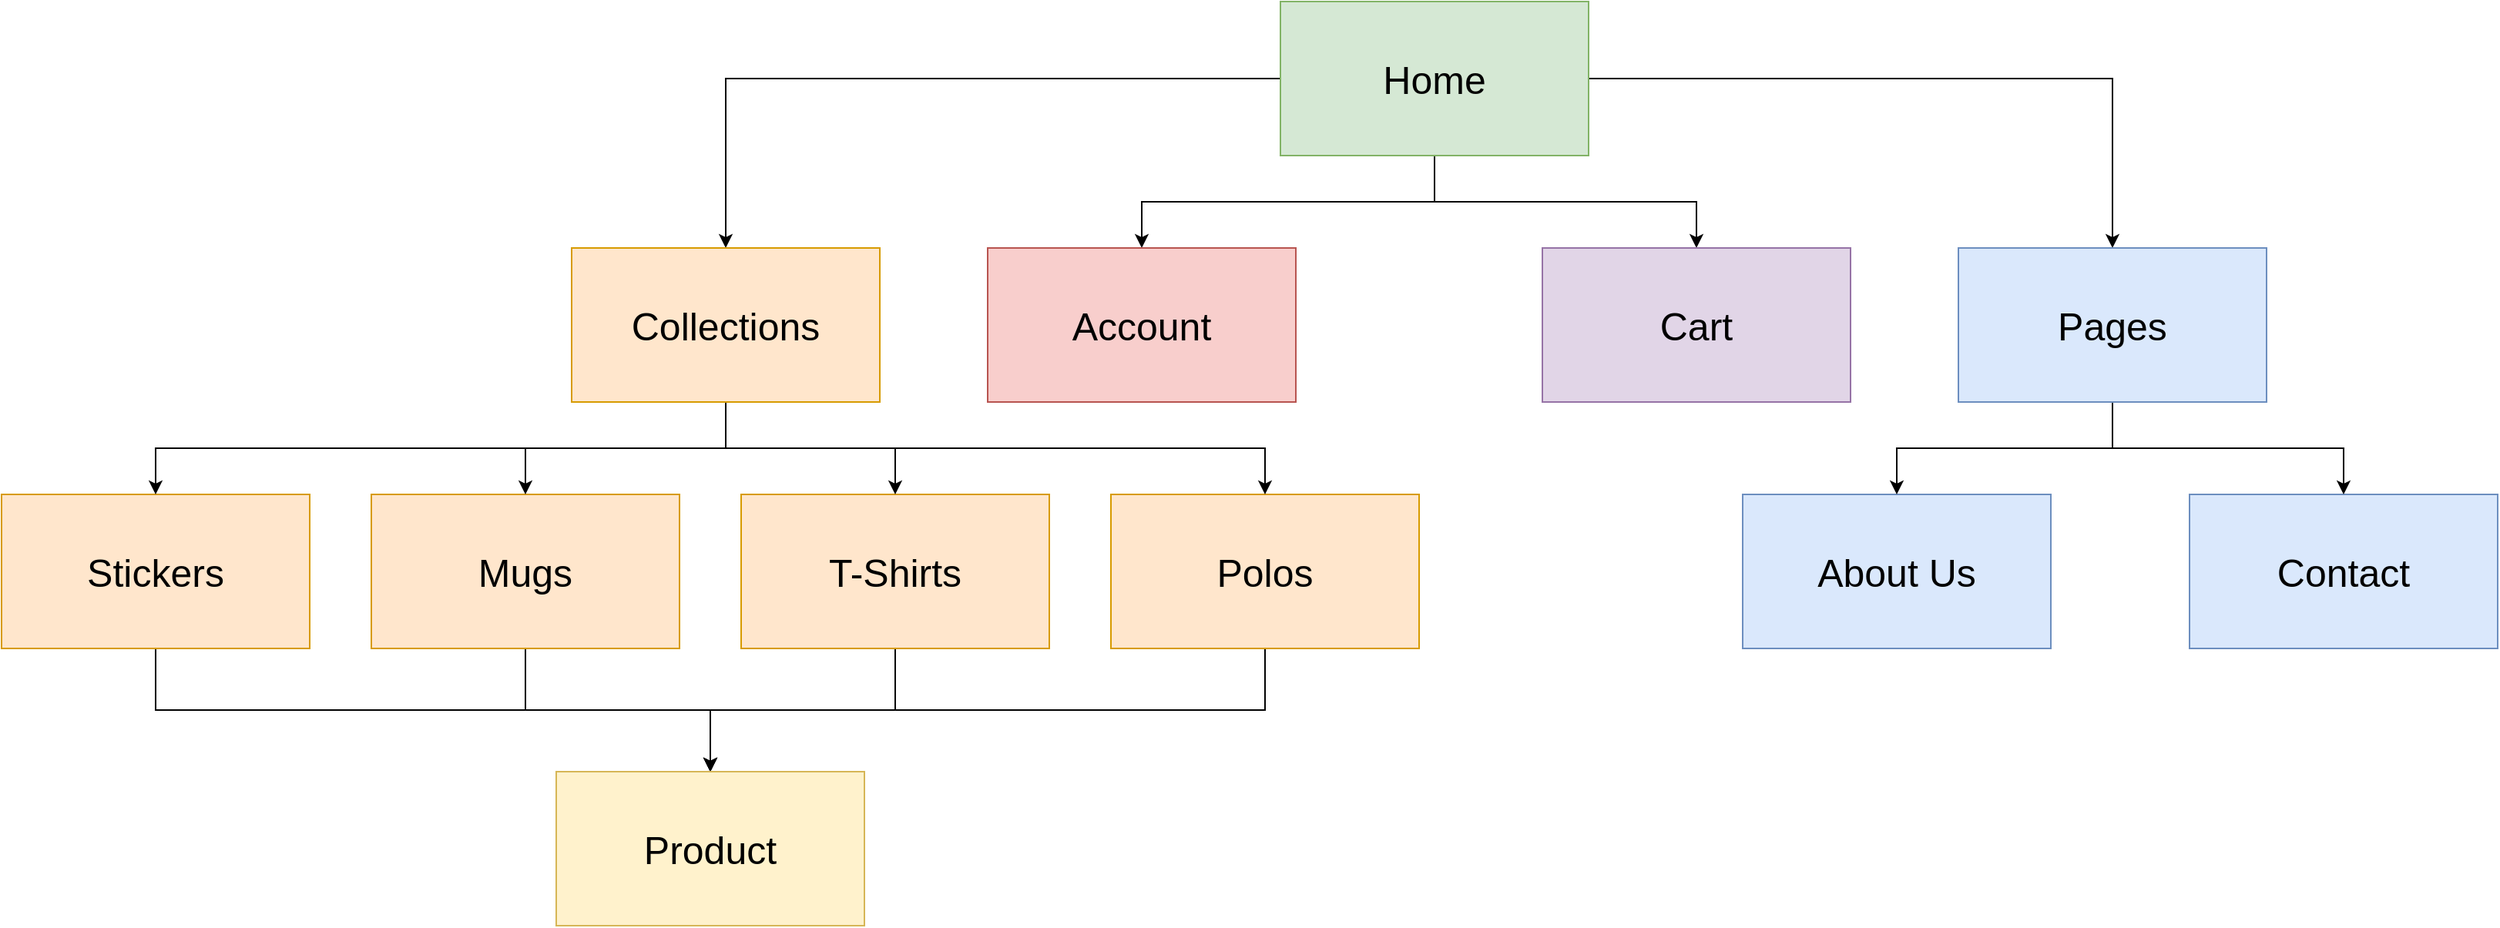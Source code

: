 <mxfile version="14.0.1" type="github">
  <diagram id="YEzdkDnCY_FN3bYjBAIR" name="Page-1">
    <mxGraphModel dx="2370" dy="1343" grid="1" gridSize="10" guides="1" tooltips="1" connect="1" arrows="1" fold="1" page="1" pageScale="1" pageWidth="2000" pageHeight="2000" math="0" shadow="0">
      <root>
        <mxCell id="0" />
        <mxCell id="1" parent="0" />
        <mxCell id="p-kAUlVP-kAh9OI2k1G--38" style="edgeStyle=orthogonalEdgeStyle;rounded=0;orthogonalLoop=1;jettySize=auto;html=1;" edge="1" parent="1" source="p-kAUlVP-kAh9OI2k1G--1" target="p-kAUlVP-kAh9OI2k1G--31">
          <mxGeometry relative="1" as="geometry" />
        </mxCell>
        <mxCell id="p-kAUlVP-kAh9OI2k1G--39" style="edgeStyle=orthogonalEdgeStyle;rounded=0;orthogonalLoop=1;jettySize=auto;html=1;" edge="1" parent="1" source="p-kAUlVP-kAh9OI2k1G--1" target="p-kAUlVP-kAh9OI2k1G--34">
          <mxGeometry relative="1" as="geometry" />
        </mxCell>
        <mxCell id="p-kAUlVP-kAh9OI2k1G--40" style="edgeStyle=orthogonalEdgeStyle;rounded=0;orthogonalLoop=1;jettySize=auto;html=1;entryX=0.5;entryY=0;entryDx=0;entryDy=0;" edge="1" parent="1" source="p-kAUlVP-kAh9OI2k1G--1" target="p-kAUlVP-kAh9OI2k1G--32">
          <mxGeometry relative="1" as="geometry" />
        </mxCell>
        <mxCell id="p-kAUlVP-kAh9OI2k1G--41" style="edgeStyle=orthogonalEdgeStyle;rounded=0;orthogonalLoop=1;jettySize=auto;html=1;entryX=0.5;entryY=0;entryDx=0;entryDy=0;" edge="1" parent="1" source="p-kAUlVP-kAh9OI2k1G--1" target="p-kAUlVP-kAh9OI2k1G--33">
          <mxGeometry relative="1" as="geometry" />
        </mxCell>
        <mxCell id="p-kAUlVP-kAh9OI2k1G--1" value="&lt;font style=&quot;font-size: 25px&quot;&gt;Home&lt;/font&gt;" style="rounded=0;whiteSpace=wrap;html=1;fillColor=#d5e8d4;strokeColor=#82b366;" vertex="1" parent="1">
          <mxGeometry x="870" y="40" width="200" height="100" as="geometry" />
        </mxCell>
        <mxCell id="p-kAUlVP-kAh9OI2k1G--60" style="edgeStyle=orthogonalEdgeStyle;rounded=0;orthogonalLoop=1;jettySize=auto;html=1;" edge="1" parent="1" source="p-kAUlVP-kAh9OI2k1G--2" target="p-kAUlVP-kAh9OI2k1G--10">
          <mxGeometry relative="1" as="geometry" />
        </mxCell>
        <mxCell id="p-kAUlVP-kAh9OI2k1G--2" value="&lt;font style=&quot;font-size: 25px&quot;&gt;T-Shirts&lt;/font&gt;" style="rounded=0;whiteSpace=wrap;html=1;fillColor=#ffe6cc;strokeColor=#d79b00;" vertex="1" parent="1">
          <mxGeometry x="520" y="360" width="200" height="100" as="geometry" />
        </mxCell>
        <mxCell id="p-kAUlVP-kAh9OI2k1G--61" style="edgeStyle=orthogonalEdgeStyle;rounded=0;orthogonalLoop=1;jettySize=auto;html=1;entryX=0.5;entryY=0;entryDx=0;entryDy=0;" edge="1" parent="1" source="p-kAUlVP-kAh9OI2k1G--3" target="p-kAUlVP-kAh9OI2k1G--10">
          <mxGeometry relative="1" as="geometry">
            <Array as="points">
              <mxPoint x="860" y="500" />
              <mxPoint x="500" y="500" />
            </Array>
          </mxGeometry>
        </mxCell>
        <mxCell id="p-kAUlVP-kAh9OI2k1G--3" value="&lt;font style=&quot;font-size: 25px&quot;&gt;Polos&lt;/font&gt;" style="rounded=0;whiteSpace=wrap;html=1;fillColor=#ffe6cc;strokeColor=#d79b00;" vertex="1" parent="1">
          <mxGeometry x="760" y="360" width="200" height="100" as="geometry" />
        </mxCell>
        <mxCell id="p-kAUlVP-kAh9OI2k1G--59" style="edgeStyle=orthogonalEdgeStyle;rounded=0;orthogonalLoop=1;jettySize=auto;html=1;entryX=0.5;entryY=0;entryDx=0;entryDy=0;" edge="1" parent="1" source="p-kAUlVP-kAh9OI2k1G--4" target="p-kAUlVP-kAh9OI2k1G--10">
          <mxGeometry relative="1" as="geometry" />
        </mxCell>
        <mxCell id="p-kAUlVP-kAh9OI2k1G--4" value="&lt;font style=&quot;font-size: 25px&quot;&gt;Mugs&lt;/font&gt;" style="rounded=0;whiteSpace=wrap;html=1;fillColor=#ffe6cc;strokeColor=#d79b00;" vertex="1" parent="1">
          <mxGeometry x="280" y="360" width="200" height="100" as="geometry" />
        </mxCell>
        <mxCell id="p-kAUlVP-kAh9OI2k1G--58" style="edgeStyle=orthogonalEdgeStyle;rounded=0;orthogonalLoop=1;jettySize=auto;html=1;" edge="1" parent="1" source="p-kAUlVP-kAh9OI2k1G--5" target="p-kAUlVP-kAh9OI2k1G--10">
          <mxGeometry relative="1" as="geometry">
            <Array as="points">
              <mxPoint x="140" y="500" />
              <mxPoint x="500" y="500" />
            </Array>
          </mxGeometry>
        </mxCell>
        <mxCell id="p-kAUlVP-kAh9OI2k1G--5" value="&lt;font style=&quot;font-size: 25px&quot;&gt;Stickers&lt;/font&gt;" style="rounded=0;whiteSpace=wrap;html=1;fillColor=#ffe6cc;strokeColor=#d79b00;" vertex="1" parent="1">
          <mxGeometry x="40" y="360" width="200" height="100" as="geometry" />
        </mxCell>
        <mxCell id="p-kAUlVP-kAh9OI2k1G--7" value="&lt;font style=&quot;font-size: 25px&quot;&gt;Contact&lt;/font&gt;" style="rounded=0;whiteSpace=wrap;html=1;fillColor=#dae8fc;strokeColor=#6c8ebf;" vertex="1" parent="1">
          <mxGeometry x="1460" y="360" width="200" height="100" as="geometry" />
        </mxCell>
        <mxCell id="p-kAUlVP-kAh9OI2k1G--8" value="&lt;font style=&quot;font-size: 25px&quot;&gt;About Us&lt;/font&gt;" style="rounded=0;whiteSpace=wrap;html=1;fillColor=#dae8fc;strokeColor=#6c8ebf;" vertex="1" parent="1">
          <mxGeometry x="1170" y="360" width="200" height="100" as="geometry" />
        </mxCell>
        <mxCell id="p-kAUlVP-kAh9OI2k1G--10" value="&lt;font style=&quot;font-size: 25px&quot;&gt;Product&lt;br&gt;&lt;/font&gt;" style="rounded=0;whiteSpace=wrap;html=1;fillColor=#fff2cc;strokeColor=#d6b656;" vertex="1" parent="1">
          <mxGeometry x="400" y="540" width="200" height="100" as="geometry" />
        </mxCell>
        <mxCell id="p-kAUlVP-kAh9OI2k1G--54" style="edgeStyle=orthogonalEdgeStyle;rounded=0;orthogonalLoop=1;jettySize=auto;html=1;" edge="1" parent="1" source="p-kAUlVP-kAh9OI2k1G--31" target="p-kAUlVP-kAh9OI2k1G--3">
          <mxGeometry relative="1" as="geometry">
            <Array as="points">
              <mxPoint x="510" y="330" />
              <mxPoint x="860" y="330" />
            </Array>
          </mxGeometry>
        </mxCell>
        <mxCell id="p-kAUlVP-kAh9OI2k1G--55" style="edgeStyle=orthogonalEdgeStyle;rounded=0;orthogonalLoop=1;jettySize=auto;html=1;" edge="1" parent="1" source="p-kAUlVP-kAh9OI2k1G--31" target="p-kAUlVP-kAh9OI2k1G--2">
          <mxGeometry relative="1" as="geometry" />
        </mxCell>
        <mxCell id="p-kAUlVP-kAh9OI2k1G--56" style="edgeStyle=orthogonalEdgeStyle;rounded=0;orthogonalLoop=1;jettySize=auto;html=1;" edge="1" parent="1" source="p-kAUlVP-kAh9OI2k1G--31" target="p-kAUlVP-kAh9OI2k1G--4">
          <mxGeometry relative="1" as="geometry" />
        </mxCell>
        <mxCell id="p-kAUlVP-kAh9OI2k1G--57" style="edgeStyle=orthogonalEdgeStyle;rounded=0;orthogonalLoop=1;jettySize=auto;html=1;" edge="1" parent="1" source="p-kAUlVP-kAh9OI2k1G--31" target="p-kAUlVP-kAh9OI2k1G--5">
          <mxGeometry relative="1" as="geometry">
            <Array as="points">
              <mxPoint x="510" y="330" />
              <mxPoint x="140" y="330" />
            </Array>
          </mxGeometry>
        </mxCell>
        <mxCell id="p-kAUlVP-kAh9OI2k1G--31" value="&lt;font style=&quot;font-size: 25px&quot;&gt;Collections&lt;/font&gt;" style="rounded=0;whiteSpace=wrap;html=1;fillColor=#ffe6cc;strokeColor=#d79b00;" vertex="1" parent="1">
          <mxGeometry x="410" y="200" width="200" height="100" as="geometry" />
        </mxCell>
        <mxCell id="p-kAUlVP-kAh9OI2k1G--32" value="&lt;font style=&quot;font-size: 25px&quot;&gt;Account&lt;/font&gt;" style="rounded=0;whiteSpace=wrap;html=1;fillColor=#f8cecc;strokeColor=#b85450;" vertex="1" parent="1">
          <mxGeometry x="680" y="200" width="200" height="100" as="geometry" />
        </mxCell>
        <mxCell id="p-kAUlVP-kAh9OI2k1G--33" value="&lt;font style=&quot;font-size: 25px&quot;&gt;Cart&lt;/font&gt;" style="rounded=0;whiteSpace=wrap;html=1;fillColor=#e1d5e7;strokeColor=#9673a6;" vertex="1" parent="1">
          <mxGeometry x="1040" y="200" width="200" height="100" as="geometry" />
        </mxCell>
        <mxCell id="p-kAUlVP-kAh9OI2k1G--62" style="edgeStyle=orthogonalEdgeStyle;rounded=0;orthogonalLoop=1;jettySize=auto;html=1;" edge="1" parent="1" source="p-kAUlVP-kAh9OI2k1G--34" target="p-kAUlVP-kAh9OI2k1G--8">
          <mxGeometry relative="1" as="geometry" />
        </mxCell>
        <mxCell id="p-kAUlVP-kAh9OI2k1G--63" style="edgeStyle=orthogonalEdgeStyle;rounded=0;orthogonalLoop=1;jettySize=auto;html=1;" edge="1" parent="1" source="p-kAUlVP-kAh9OI2k1G--34" target="p-kAUlVP-kAh9OI2k1G--7">
          <mxGeometry relative="1" as="geometry" />
        </mxCell>
        <mxCell id="p-kAUlVP-kAh9OI2k1G--34" value="&lt;font style=&quot;font-size: 25px&quot;&gt;Pages&lt;/font&gt;" style="rounded=0;whiteSpace=wrap;html=1;fillColor=#dae8fc;strokeColor=#6c8ebf;" vertex="1" parent="1">
          <mxGeometry x="1310" y="200" width="200" height="100" as="geometry" />
        </mxCell>
      </root>
    </mxGraphModel>
  </diagram>
</mxfile>
